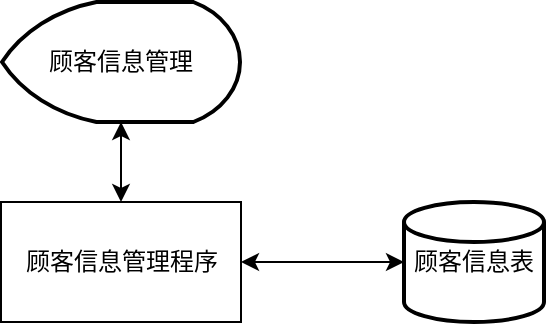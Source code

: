 <mxfile version="24.2.5" type="device">
  <diagram id="6a731a19-8d31-9384-78a2-239565b7b9f0" name="Page-1">
    <mxGraphModel dx="954" dy="566" grid="1" gridSize="10" guides="1" tooltips="1" connect="1" arrows="1" fold="1" page="1" pageScale="1" pageWidth="1169" pageHeight="827" background="none" math="0" shadow="0">
      <root>
        <mxCell id="0" />
        <mxCell id="1" parent="0" />
        <mxCell id="lNoJA53u0EQEny7Ns_kL-75" value="顾客信息表" style="strokeWidth=2;html=1;shape=mxgraph.flowchart.database;whiteSpace=wrap;" parent="1" vertex="1">
          <mxGeometry x="520" y="280" width="70" height="60" as="geometry" />
        </mxCell>
        <mxCell id="lNoJA53u0EQEny7Ns_kL-78" value="" style="endArrow=classic;html=1;rounded=0;entryX=0.5;entryY=0;entryDx=0;entryDy=0;exitX=0.5;exitY=1;exitDx=0;exitDy=0;exitPerimeter=0;startArrow=classic;startFill=1;" parent="1" source="cL73IvsKQqSbGIAE9jVP-3" target="cL73IvsKQqSbGIAE9jVP-4" edge="1">
          <mxGeometry width="50" height="50" relative="1" as="geometry">
            <mxPoint x="380" y="290" as="sourcePoint" />
            <mxPoint x="381" y="330" as="targetPoint" />
          </mxGeometry>
        </mxCell>
        <mxCell id="cL73IvsKQqSbGIAE9jVP-3" value="顾客信息管理" style="strokeWidth=2;html=1;shape=mxgraph.flowchart.display;whiteSpace=wrap;" parent="1" vertex="1">
          <mxGeometry x="319" y="180" width="119" height="60" as="geometry" />
        </mxCell>
        <mxCell id="cL73IvsKQqSbGIAE9jVP-4" value="顾客信息管理程序" style="rounded=0;whiteSpace=wrap;html=1;" parent="1" vertex="1">
          <mxGeometry x="318.5" y="280" width="120" height="60" as="geometry" />
        </mxCell>
        <mxCell id="0lTSsKraW5yGEi91huna-1" style="edgeStyle=orthogonalEdgeStyle;rounded=0;orthogonalLoop=1;jettySize=auto;html=1;exitX=1;exitY=0.5;exitDx=0;exitDy=0;entryX=0;entryY=0.5;entryDx=0;entryDy=0;entryPerimeter=0;startArrow=classic;startFill=1;" edge="1" parent="1" source="cL73IvsKQqSbGIAE9jVP-4" target="lNoJA53u0EQEny7Ns_kL-75">
          <mxGeometry relative="1" as="geometry" />
        </mxCell>
      </root>
    </mxGraphModel>
  </diagram>
</mxfile>
